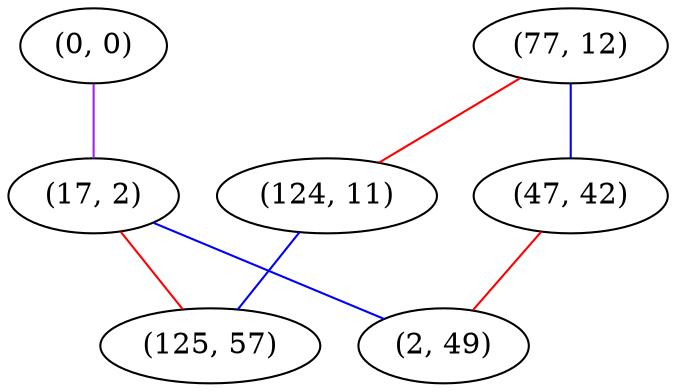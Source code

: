 graph "" {
"(77, 12)";
"(0, 0)";
"(124, 11)";
"(47, 42)";
"(17, 2)";
"(125, 57)";
"(2, 49)";
"(77, 12)" -- "(47, 42)"  [color=blue, key=0, weight=3];
"(77, 12)" -- "(124, 11)"  [color=red, key=0, weight=1];
"(0, 0)" -- "(17, 2)"  [color=purple, key=0, weight=4];
"(124, 11)" -- "(125, 57)"  [color=blue, key=0, weight=3];
"(47, 42)" -- "(2, 49)"  [color=red, key=0, weight=1];
"(17, 2)" -- "(125, 57)"  [color=red, key=0, weight=1];
"(17, 2)" -- "(2, 49)"  [color=blue, key=0, weight=3];
}
